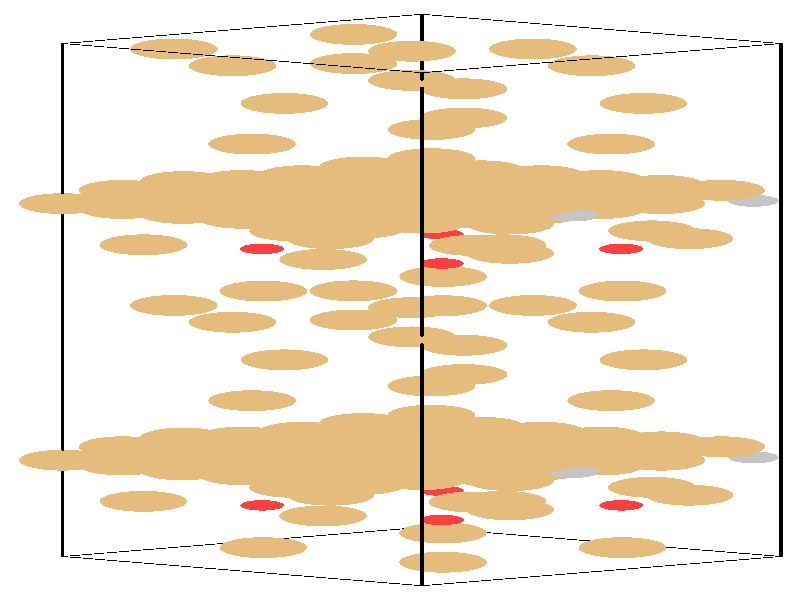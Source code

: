 #include "colors.inc"
#include "finish.inc"

global_settings {assumed_gamma 1 max_trace_level 6}
background {color White}
camera {orthographic
  right -24.13*x up 76.08*y
  direction 1.00*z
  location <0,0,50.00> look_at <0,0,0>}
light_source {<  2.00,   3.00,  40.00> color White
  area_light <0.70, 0, 0>, <0, 0.70, 0>, 3, 3
  adaptive 1 jitter}

#declare simple = finish {phong 0.7}
#declare pale = finish {ambient .5 diffuse .85 roughness .001 specular 0.200 }
#declare intermediate = finish {ambient 0.3 diffuse 0.6 specular 0.10 roughness 0.04 }
#declare vmd = finish {ambient .0 diffuse .65 phong 0.1 phong_size 40. specular 0.500 }
#declare jmol = finish {ambient .2 diffuse .6 specular 1 roughness .001 metallic}
#declare ase2 = finish {ambient 0.05 brilliance 3 diffuse 0.6 metallic specular 0.70 roughness 0.04 reflection 0.15}
#declare ase3 = finish {ambient .15 brilliance 2 diffuse .6 metallic specular 1. roughness .001 reflection .0}
#declare glass = finish {ambient .05 diffuse .3 specular 1. roughness .001}
#declare glass2 = finish {ambient .0 diffuse .3 specular 1. reflection .25 roughness .001}
#declare Rcell = 0.050;
#declare Rbond = 0.100;

#macro atom(LOC, R, COL, TRANS, FIN)
  sphere{LOC, R texture{pigment{color COL transmit TRANS} finish{FIN}}}
#end
#macro constrain(LOC, R, COL, TRANS FIN)
union{torus{R, Rcell rotate 45*z texture{pigment{color COL transmit TRANS} finish{FIN}}}
      torus{R, Rcell rotate -45*z texture{pigment{color COL transmit TRANS} finish{FIN}}}
      translate LOC}
#end

cylinder {<-10.17, -32.52, -33.83>, <  0.66, -36.23, -23.65>, Rcell pigment {Black}}
cylinder {<  0.66, -28.82, -44.00>, < 11.49, -32.52, -33.83>, Rcell pigment {Black}}
cylinder {<  0.66,  36.23, -20.33>, < 11.49,  32.52, -10.15>, Rcell pigment {Black}}
cylinder {<-10.17,  32.52, -10.15>, <  0.66,  28.82,   0.03>, Rcell pigment {Black}}
cylinder {<-10.17, -32.52, -33.83>, <  0.66, -28.82, -44.00>, Rcell pigment {Black}}
cylinder {<  0.66, -36.23, -23.65>, < 11.49, -32.52, -33.83>, Rcell pigment {Black}}
cylinder {<  0.66,  28.82,   0.03>, < 11.49,  32.52, -10.15>, Rcell pigment {Black}}
cylinder {<-10.17,  32.52, -10.15>, <  0.66,  36.23, -20.33>, Rcell pigment {Black}}
cylinder {<-10.17, -32.52, -33.83>, <-10.17,  32.52, -10.15>, Rcell pigment {Black}}
cylinder {<  0.66, -36.23, -23.65>, <  0.66,  28.82,   0.03>, Rcell pigment {Black}}
cylinder {< 11.49, -32.52, -33.83>, < 11.49,  32.52, -10.15>, Rcell pigment {Black}}
cylinder {<  0.66, -28.82, -44.00>, <  0.66,  36.23, -20.33>, Rcell pigment {Black}}
atom(<-10.17, -20.31, -29.38>, 1.32, rgb <0.78, 0.50, 0.20>, 0.0, ase3) // #0 
atom(< -8.37, -20.92, -27.68>, 1.32, rgb <0.78, 0.50, 0.20>, 0.0, ase3) // #1 
atom(< -6.56, -21.54, -25.99>, 1.32, rgb <0.78, 0.50, 0.20>, 0.0, ase3) // #2 
atom(< -8.37, -19.69, -31.08>, 1.32, rgb <0.78, 0.50, 0.20>, 0.0, ase3) // #3 
atom(< -6.56, -20.31, -29.38>, 1.32, rgb <0.78, 0.50, 0.20>, 0.0, ase3) // #4 
atom(< -4.76, -20.92, -27.68>, 1.32, rgb <0.78, 0.50, 0.20>, 0.0, ase3) // #5 
atom(< -6.56, -19.07, -32.77>, 1.32, rgb <0.78, 0.50, 0.20>, 0.0, ase3) // #6 
atom(< -4.76, -19.69, -31.08>, 1.32, rgb <0.78, 0.50, 0.20>, 0.0, ase3) // #7 
atom(< -2.95, -20.31, -29.38>, 1.32, rgb <0.78, 0.50, 0.20>, 0.0, ase3) // #8 
atom(< -8.37, -18.61, -28.76>, 1.32, rgb <0.78, 0.50, 0.20>, 0.0, ase3) // #9 
atom(< -6.56, -19.23, -27.07>, 1.32, rgb <0.78, 0.50, 0.20>, 0.0, ase3) // #10 
atom(< -4.76, -19.85, -25.37>, 1.32, rgb <0.78, 0.50, 0.20>, 0.0, ase3) // #11 
atom(< -6.56, -17.99, -30.46>, 1.32, rgb <0.78, 0.50, 0.20>, 0.0, ase3) // #12 
atom(< -4.76, -18.61, -28.76>, 1.32, rgb <0.78, 0.50, 0.20>, 0.0, ase3) // #13 
atom(< -2.95, -19.23, -27.07>, 1.32, rgb <0.78, 0.50, 0.20>, 0.0, ase3) // #14 
atom(< -4.76, -17.38, -32.15>, 1.32, rgb <0.78, 0.50, 0.20>, 0.0, ase3) // #15 
atom(< -2.95, -17.99, -30.46>, 1.32, rgb <0.78, 0.50, 0.20>, 0.0, ase3) // #16 
atom(< -1.14, -18.61, -28.76>, 1.32, rgb <0.78, 0.50, 0.20>, 0.0, ase3) // #17 
atom(<  4.30, -17.51, -28.07>, 1.32, rgb <0.78, 0.50, 0.20>, 0.0, ase3) // #18 
atom(<  1.30,  -0.72, -17.18>, 1.32, rgb <0.78, 0.50, 0.20>, 0.0, ase3) // #19 
atom(<  6.37, -12.76, -27.47>, 1.32, rgb <0.78, 0.50, 0.20>, 0.0, ase3) // #20 
atom(< -3.49,  -7.59, -25.57>, 1.32, rgb <0.78, 0.50, 0.20>, 0.0, ase3) // #21 
atom(<  8.73,   7.78, -21.14>, 1.32, rgb <0.78, 0.50, 0.20>, 0.0, ase3) // #22 
atom(< -3.23,   8.77, -14.69>, 1.32, rgb <0.78, 0.50, 0.20>, 0.0, ase3) // #23 
atom(<  0.36,  -0.97, -23.58>, 1.32, rgb <0.78, 0.50, 0.20>, 0.0, ase3) // #24 
atom(< -2.32,   5.14, -16.91>, 1.32, rgb <0.78, 0.50, 0.20>, 0.0, ase3) // #25 
atom(< -1.40,  -2.54, -18.09>, 1.32, rgb <0.78, 0.50, 0.20>, 0.0, ase3) // #26 
atom(<  6.67,   6.48, -18.04>, 0.66, rgb <1.00, 0.05, 0.05>, 0.0, ase3) // #27 
atom(<  5.24, -21.80, -24.55>, 0.76, rgb <0.56, 0.56, 0.56>, 0.0, ase3) // #28 
atom(<-10.17,  12.22, -17.54>, 1.32, rgb <0.78, 0.50, 0.20>, 0.0, ase3) // #29 
atom(< -8.37,  11.60, -15.85>, 1.32, rgb <0.78, 0.50, 0.20>, 0.0, ase3) // #30 
atom(< -6.56,  10.98, -14.15>, 1.32, rgb <0.78, 0.50, 0.20>, 0.0, ase3) // #31 
atom(< -8.37,  12.83, -19.24>, 1.32, rgb <0.78, 0.50, 0.20>, 0.0, ase3) // #32 
atom(< -6.56,  12.22, -17.54>, 1.32, rgb <0.78, 0.50, 0.20>, 0.0, ase3) // #33 
atom(< -4.76,  11.60, -15.85>, 1.32, rgb <0.78, 0.50, 0.20>, 0.0, ase3) // #34 
atom(< -6.56,  13.45, -20.93>, 1.32, rgb <0.78, 0.50, 0.20>, 0.0, ase3) // #35 
atom(< -4.76,  12.83, -19.24>, 1.32, rgb <0.78, 0.50, 0.20>, 0.0, ase3) // #36 
atom(< -2.95,  12.22, -17.54>, 1.32, rgb <0.78, 0.50, 0.20>, 0.0, ase3) // #37 
atom(< -8.37,  13.91, -16.92>, 1.32, rgb <0.78, 0.50, 0.20>, 0.0, ase3) // #38 
atom(< -6.56,  13.29, -15.23>, 1.32, rgb <0.78, 0.50, 0.20>, 0.0, ase3) // #39 
atom(< -4.76,  12.68, -13.53>, 1.32, rgb <0.78, 0.50, 0.20>, 0.0, ase3) // #40 
atom(< -6.56,  14.53, -18.62>, 1.32, rgb <0.78, 0.50, 0.20>, 0.0, ase3) // #41 
atom(< -4.76,  13.91, -16.92>, 1.32, rgb <0.78, 0.50, 0.20>, 0.0, ase3) // #42 
atom(< -2.95,  13.29, -15.23>, 1.32, rgb <0.78, 0.50, 0.20>, 0.0, ase3) // #43 
atom(< -4.76,  15.15, -20.32>, 1.32, rgb <0.78, 0.50, 0.20>, 0.0, ase3) // #44 
atom(< -2.95,  14.53, -18.62>, 1.32, rgb <0.78, 0.50, 0.20>, 0.0, ase3) // #45 
atom(< -1.14,  13.91, -16.92>, 1.32, rgb <0.78, 0.50, 0.20>, 0.0, ase3) // #46 
atom(<  4.30,  15.01, -16.24>, 1.32, rgb <0.78, 0.50, 0.20>, 0.0, ase3) // #47 
atom(<  1.30, -33.25, -29.02>, 1.32, rgb <0.78, 0.50, 0.20>, 0.0, ase3) // #48 
atom(<  6.37,  19.77, -15.63>, 1.32, rgb <0.78, 0.50, 0.20>, 0.0, ase3) // #49 
atom(< -3.49,  24.93, -13.73>, 1.32, rgb <0.78, 0.50, 0.20>, 0.0, ase3) // #50 
atom(<  8.73, -24.75, -32.98>, 1.32, rgb <0.78, 0.50, 0.20>, 0.0, ase3) // #51 
atom(< -3.23, -23.75, -26.52>, 1.32, rgb <0.78, 0.50, 0.20>, 0.0, ase3) // #52 
atom(<  0.36,  31.55, -11.74>, 1.32, rgb <0.78, 0.50, 0.20>, 0.0, ase3) // #53 
atom(< -2.32, -27.38, -28.75>, 1.32, rgb <0.78, 0.50, 0.20>, 0.0, ase3) // #54 
atom(< -1.40,  29.98,  -6.25>, 1.32, rgb <0.78, 0.50, 0.20>, 0.0, ase3) // #55 
atom(<  6.67, -26.04, -29.88>, 0.66, rgb <1.00, 0.05, 0.05>, 0.0, ase3) // #56 
atom(<  5.24,  10.73, -12.72>, 0.76, rgb <0.56, 0.56, 0.56>, 0.0, ase3) // #57 
atom(< -4.76, -18.45, -34.47>, 1.32, rgb <0.78, 0.50, 0.20>, 0.0, ase3) // #58 
atom(< -2.95, -19.07, -32.77>, 1.32, rgb <0.78, 0.50, 0.20>, 0.0, ase3) // #59 
atom(< -1.15, -19.69, -31.08>, 1.32, rgb <0.78, 0.50, 0.20>, 0.0, ase3) // #60 
atom(< -2.95, -17.84, -36.16>, 1.32, rgb <0.78, 0.50, 0.20>, 0.0, ase3) // #61 
atom(< -1.15, -18.45, -34.47>, 1.32, rgb <0.78, 0.50, 0.20>, 0.0, ase3) // #62 
atom(<  0.66, -19.07, -32.77>, 1.32, rgb <0.78, 0.50, 0.20>, 0.0, ase3) // #63 
atom(< -1.15, -17.22, -37.86>, 1.32, rgb <0.78, 0.50, 0.20>, 0.0, ase3) // #64 
atom(<  0.66, -17.84, -36.16>, 1.32, rgb <0.78, 0.50, 0.20>, 0.0, ase3) // #65 
atom(<  2.46, -18.45, -34.47>, 1.32, rgb <0.78, 0.50, 0.20>, 0.0, ase3) // #66 
atom(< -2.95, -16.76, -33.85>, 1.32, rgb <0.78, 0.50, 0.20>, 0.0, ase3) // #67 
atom(< -1.15, -17.38, -32.15>, 1.32, rgb <0.78, 0.50, 0.20>, 0.0, ase3) // #68 
atom(<  0.66, -17.99, -30.46>, 1.32, rgb <0.78, 0.50, 0.20>, 0.0, ase3) // #69 
atom(< -1.15, -16.14, -35.55>, 1.32, rgb <0.78, 0.50, 0.20>, 0.0, ase3) // #70 
atom(<  0.66, -16.76, -33.85>, 1.32, rgb <0.78, 0.50, 0.20>, 0.0, ase3) // #71 
atom(<  2.46, -17.38, -32.15>, 1.32, rgb <0.78, 0.50, 0.20>, 0.0, ase3) // #72 
atom(<  0.66, -15.52, -37.24>, 1.32, rgb <0.78, 0.50, 0.20>, 0.0, ase3) // #73 
atom(<  2.46, -16.14, -35.55>, 1.32, rgb <0.78, 0.50, 0.20>, 0.0, ase3) // #74 
atom(<  4.27, -16.76, -33.85>, 1.32, rgb <0.78, 0.50, 0.20>, 0.0, ase3) // #75 
atom(< -1.12, -19.37, -22.99>, 1.32, rgb <0.78, 0.50, 0.20>, 0.0, ase3) // #76 
atom(<  6.71,   1.13, -22.27>, 1.32, rgb <0.78, 0.50, 0.20>, 0.0, ase3) // #77 
atom(<  0.95, -14.61, -22.38>, 1.32, rgb <0.78, 0.50, 0.20>, 0.0, ase3) // #78 
atom(<  1.92,  -5.74, -30.65>, 1.32, rgb <0.78, 0.50, 0.20>, 0.0, ase3) // #79 
atom(<  3.32,   5.92, -16.06>, 1.32, rgb <0.78, 0.50, 0.20>, 0.0, ase3) // #80 
atom(<  2.19,  10.62, -19.78>, 1.32, rgb <0.78, 0.50, 0.20>, 0.0, ase3) // #81 
atom(< -5.05,  -2.82, -18.49>, 1.32, rgb <0.78, 0.50, 0.20>, 0.0, ase3) // #82 
atom(<  3.09,   7.00, -22.00>, 1.32, rgb <0.78, 0.50, 0.20>, 0.0, ase3) // #83 
atom(<  4.01,  -0.69, -23.18>, 1.32, rgb <0.78, 0.50, 0.20>, 0.0, ase3) // #84 
atom(<  1.26,   4.63, -12.95>, 0.66, rgb <1.00, 0.05, 0.05>, 0.0, ase3) // #85 
atom(< 10.66, -19.95, -29.64>, 0.76, rgb <0.56, 0.56, 0.56>, 0.0, ase3) // #86 
atom(< -4.76,  14.07, -22.63>, 1.32, rgb <0.78, 0.50, 0.20>, 0.0, ase3) // #87 
atom(< -2.95,  13.45, -20.93>, 1.32, rgb <0.78, 0.50, 0.20>, 0.0, ase3) // #88 
atom(< -1.15,  12.83, -19.24>, 1.32, rgb <0.78, 0.50, 0.20>, 0.0, ase3) // #89 
atom(< -2.95,  14.69, -24.33>, 1.32, rgb <0.78, 0.50, 0.20>, 0.0, ase3) // #90 
atom(< -1.15,  14.07, -22.63>, 1.32, rgb <0.78, 0.50, 0.20>, 0.0, ase3) // #91 
atom(<  0.66,  13.45, -20.93>, 1.32, rgb <0.78, 0.50, 0.20>, 0.0, ase3) // #92 
atom(< -1.15,  15.30, -26.02>, 1.32, rgb <0.78, 0.50, 0.20>, 0.0, ase3) // #93 
atom(<  0.66,  14.69, -24.33>, 1.32, rgb <0.78, 0.50, 0.20>, 0.0, ase3) // #94 
atom(<  2.46,  14.07, -22.63>, 1.32, rgb <0.78, 0.50, 0.20>, 0.0, ase3) // #95 
atom(< -2.95,  15.76, -22.01>, 1.32, rgb <0.78, 0.50, 0.20>, 0.0, ase3) // #96 
atom(< -1.15,  15.15, -20.32>, 1.32, rgb <0.78, 0.50, 0.20>, 0.0, ase3) // #97 
atom(<  0.66,  14.53, -18.62>, 1.32, rgb <0.78, 0.50, 0.20>, 0.0, ase3) // #98 
atom(< -1.15,  16.38, -23.71>, 1.32, rgb <0.78, 0.50, 0.20>, 0.0, ase3) // #99 
atom(<  0.66,  15.76, -22.01>, 1.32, rgb <0.78, 0.50, 0.20>, 0.0, ase3) // #100 
atom(<  2.46,  15.15, -20.32>, 1.32, rgb <0.78, 0.50, 0.20>, 0.0, ase3) // #101 
atom(<  0.66,  17.00, -25.41>, 1.32, rgb <0.78, 0.50, 0.20>, 0.0, ase3) // #102 
atom(<  2.46,  16.38, -23.71>, 1.32, rgb <0.78, 0.50, 0.20>, 0.0, ase3) // #103 
atom(<  4.27,  15.76, -22.01>, 1.32, rgb <0.78, 0.50, 0.20>, 0.0, ase3) // #104 
atom(< -1.12,  13.16, -11.15>, 1.32, rgb <0.78, 0.50, 0.20>, 0.0, ase3) // #105 
atom(<  6.71, -31.40, -34.11>, 1.32, rgb <0.78, 0.50, 0.20>, 0.0, ase3) // #106 
atom(<  0.95,  17.92, -10.55>, 1.32, rgb <0.78, 0.50, 0.20>, 0.0, ase3) // #107 
atom(<  1.92,  26.78, -18.82>, 1.32, rgb <0.78, 0.50, 0.20>, 0.0, ase3) // #108 
atom(<  3.32, -26.60, -27.89>, 1.32, rgb <0.78, 0.50, 0.20>, 0.0, ase3) // #109 
atom(<  2.19, -21.90, -31.61>, 1.32, rgb <0.78, 0.50, 0.20>, 0.0, ase3) // #110 
atom(< -5.05,  29.70,  -6.65>, 1.32, rgb <0.78, 0.50, 0.20>, 0.0, ase3) // #111 
atom(<  3.09, -25.53, -33.84>, 1.32, rgb <0.78, 0.50, 0.20>, 0.0, ase3) // #112 
atom(<  4.01,  31.83, -11.34>, 1.32, rgb <0.78, 0.50, 0.20>, 0.0, ase3) // #113 
atom(<  1.26, -27.89, -24.79>, 0.66, rgb <1.00, 0.05, 0.05>, 0.0, ase3) // #114 
atom(< 10.66,  12.58, -17.81>, 0.76, rgb <0.56, 0.56, 0.56>, 0.0, ase3) // #115 
atom(< -4.76, -22.16, -24.29>, 1.32, rgb <0.78, 0.50, 0.20>, 0.0, ase3) // #116 
atom(< -2.95, -22.78, -22.59>, 1.32, rgb <0.78, 0.50, 0.20>, 0.0, ase3) // #117 
atom(< -1.14, -23.39, -20.90>, 1.32, rgb <0.78, 0.50, 0.20>, 0.0, ase3) // #118 
atom(< -2.95, -21.54, -25.99>, 1.32, rgb <0.78, 0.50, 0.20>, 0.0, ase3) // #119 
atom(< -1.15, -22.16, -24.29>, 1.32, rgb <0.78, 0.50, 0.20>, 0.0, ase3) // #120 
atom(<  0.66, -22.78, -22.59>, 1.32, rgb <0.78, 0.50, 0.20>, 0.0, ase3) // #121 
atom(< -1.15, -20.92, -27.68>, 1.32, rgb <0.78, 0.50, 0.20>, 0.0, ase3) // #122 
atom(<  0.66, -21.54, -25.99>, 1.32, rgb <0.78, 0.50, 0.20>, 0.0, ase3) // #123 
atom(<  2.46, -22.16, -24.29>, 1.32, rgb <0.78, 0.50, 0.20>, 0.0, ase3) // #124 
atom(< -2.95, -20.46, -23.67>, 1.32, rgb <0.78, 0.50, 0.20>, 0.0, ase3) // #125 
atom(< -1.15, -21.08, -21.98>, 1.32, rgb <0.78, 0.50, 0.20>, 0.0, ase3) // #126 
atom(<  0.66, -21.70, -20.28>, 1.32, rgb <0.78, 0.50, 0.20>, 0.0, ase3) // #127 
atom(< -1.15, -19.85, -25.37>, 1.32, rgb <0.78, 0.50, 0.20>, 0.0, ase3) // #128 
atom(<  0.66, -20.46, -23.67>, 1.32, rgb <0.78, 0.50, 0.20>, 0.0, ase3) // #129 
atom(<  2.46, -21.08, -21.98>, 1.32, rgb <0.78, 0.50, 0.20>, 0.0, ase3) // #130 
atom(<  0.66, -19.23, -27.07>, 1.32, rgb <0.78, 0.50, 0.20>, 0.0, ase3) // #131 
atom(<  2.46, -19.85, -25.37>, 1.32, rgb <0.78, 0.50, 0.20>, 0.0, ase3) // #132 
atom(<  4.27, -20.46, -23.67>, 1.32, rgb <0.78, 0.50, 0.20>, 0.0, ase3) // #133 
atom(< -1.12, -15.66, -33.16>, 1.32, rgb <0.78, 0.50, 0.20>, 0.0, ase3) // #134 
atom(< -4.12,   1.13, -22.27>, 1.32, rgb <0.78, 0.50, 0.20>, 0.0, ase3) // #135 
atom(<  0.95, -10.90, -32.56>, 1.32, rgb <0.78, 0.50, 0.20>, 0.0, ase3) // #136 
atom(<  1.92,  -9.45, -20.48>, 1.32, rgb <0.78, 0.50, 0.20>, 0.0, ase3) // #137 
atom(<  3.32,   9.63, -26.23>, 1.32, rgb <0.78, 0.50, 0.20>, 0.0, ase3) // #138 
atom(<  2.19,   6.92,  -9.60>, 1.32, rgb <0.78, 0.50, 0.20>, 0.0, ase3) // #139 
atom(<  5.78,  -2.82, -18.49>, 1.32, rgb <0.78, 0.50, 0.20>, 0.0, ase3) // #140 
atom(< -7.74,   7.00, -22.00>, 1.32, rgb <0.78, 0.50, 0.20>, 0.0, ase3) // #141 
atom(< -6.82,  -0.69, -23.18>, 1.32, rgb <0.78, 0.50, 0.20>, 0.0, ase3) // #142 
atom(<  1.26,   8.33, -23.13>, 0.66, rgb <1.00, 0.05, 0.05>, 0.0, ase3) // #143 
atom(< -0.17, -19.95, -29.64>, 0.76, rgb <0.56, 0.56, 0.56>, 0.0, ase3) // #144 
atom(< -4.76,  10.36, -12.45>, 1.32, rgb <0.78, 0.50, 0.20>, 0.0, ase3) // #145 
atom(< -2.95,   9.75, -10.76>, 1.32, rgb <0.78, 0.50, 0.20>, 0.0, ase3) // #146 
atom(< -1.14,   9.13,  -9.06>, 1.32, rgb <0.78, 0.50, 0.20>, 0.0, ase3) // #147 
atom(< -2.95,  10.98, -14.15>, 1.32, rgb <0.78, 0.50, 0.20>, 0.0, ase3) // #148 
atom(< -1.15,  10.36, -12.45>, 1.32, rgb <0.78, 0.50, 0.20>, 0.0, ase3) // #149 
atom(<  0.66,   9.75, -10.76>, 1.32, rgb <0.78, 0.50, 0.20>, 0.0, ase3) // #150 
atom(< -1.15,  11.60, -15.85>, 1.32, rgb <0.78, 0.50, 0.20>, 0.0, ase3) // #151 
atom(<  0.66,  10.98, -14.15>, 1.32, rgb <0.78, 0.50, 0.20>, 0.0, ase3) // #152 
atom(<  2.46,  10.36, -12.45>, 1.32, rgb <0.78, 0.50, 0.20>, 0.0, ase3) // #153 
atom(< -2.95,  12.06, -11.84>, 1.32, rgb <0.78, 0.50, 0.20>, 0.0, ase3) // #154 
atom(< -1.15,  11.44, -10.14>, 1.32, rgb <0.78, 0.50, 0.20>, 0.0, ase3) // #155 
atom(<  0.66,  10.83,  -8.44>, 1.32, rgb <0.78, 0.50, 0.20>, 0.0, ase3) // #156 
atom(< -1.15,  12.68, -13.53>, 1.32, rgb <0.78, 0.50, 0.20>, 0.0, ase3) // #157 
atom(<  0.66,  12.06, -11.84>, 1.32, rgb <0.78, 0.50, 0.20>, 0.0, ase3) // #158 
atom(<  2.46,  11.44, -10.14>, 1.32, rgb <0.78, 0.50, 0.20>, 0.0, ase3) // #159 
atom(<  0.66,  13.29, -15.23>, 1.32, rgb <0.78, 0.50, 0.20>, 0.0, ase3) // #160 
atom(<  2.46,  12.68, -13.53>, 1.32, rgb <0.78, 0.50, 0.20>, 0.0, ase3) // #161 
atom(<  4.27,  12.06, -11.84>, 1.32, rgb <0.78, 0.50, 0.20>, 0.0, ase3) // #162 
atom(< -1.12,  16.86, -21.33>, 1.32, rgb <0.78, 0.50, 0.20>, 0.0, ase3) // #163 
atom(< -4.12, -31.40, -34.11>, 1.32, rgb <0.78, 0.50, 0.20>, 0.0, ase3) // #164 
atom(<  0.95,  21.62, -20.72>, 1.32, rgb <0.78, 0.50, 0.20>, 0.0, ase3) // #165 
atom(<  1.92,  23.08,  -8.64>, 1.32, rgb <0.78, 0.50, 0.20>, 0.0, ase3) // #166 
atom(<  3.32, -22.90, -38.07>, 1.32, rgb <0.78, 0.50, 0.20>, 0.0, ase3) // #167 
atom(<  2.19, -25.61, -21.44>, 1.32, rgb <0.78, 0.50, 0.20>, 0.0, ase3) // #168 
atom(<  5.78,  29.70,  -6.65>, 1.32, rgb <0.78, 0.50, 0.20>, 0.0, ase3) // #169 
atom(< -7.74, -25.53, -33.84>, 1.32, rgb <0.78, 0.50, 0.20>, 0.0, ase3) // #170 
atom(< -6.82,  31.83, -11.34>, 1.32, rgb <0.78, 0.50, 0.20>, 0.0, ase3) // #171 
atom(<  1.26, -24.19, -34.97>, 0.66, rgb <1.00, 0.05, 0.05>, 0.0, ase3) // #172 
atom(< -0.17,  12.58, -17.81>, 0.76, rgb <0.56, 0.56, 0.56>, 0.0, ase3) // #173 
atom(<  0.66, -20.31, -29.38>, 1.32, rgb <0.78, 0.50, 0.20>, 0.0, ase3) // #174 
atom(<  2.46, -20.92, -27.68>, 1.32, rgb <0.78, 0.50, 0.20>, 0.0, ase3) // #175 
atom(<  4.27, -21.54, -25.99>, 1.32, rgb <0.78, 0.50, 0.20>, 0.0, ase3) // #176 
atom(<  2.46, -19.69, -31.08>, 1.32, rgb <0.78, 0.50, 0.20>, 0.0, ase3) // #177 
atom(<  4.27, -20.31, -29.38>, 1.32, rgb <0.78, 0.50, 0.20>, 0.0, ase3) // #178 
atom(<  6.07, -20.92, -27.68>, 1.32, rgb <0.78, 0.50, 0.20>, 0.0, ase3) // #179 
atom(<  4.27, -19.07, -32.77>, 1.32, rgb <0.78, 0.50, 0.20>, 0.0, ase3) // #180 
atom(<  6.07, -19.69, -31.08>, 1.32, rgb <0.78, 0.50, 0.20>, 0.0, ase3) // #181 
atom(<  7.88, -20.31, -29.38>, 1.32, rgb <0.78, 0.50, 0.20>, 0.0, ase3) // #182 
atom(<  2.46, -18.61, -28.76>, 1.32, rgb <0.78, 0.50, 0.20>, 0.0, ase3) // #183 
atom(<  4.27, -19.23, -27.07>, 1.32, rgb <0.78, 0.50, 0.20>, 0.0, ase3) // #184 
atom(<  6.07, -19.85, -25.37>, 1.32, rgb <0.78, 0.50, 0.20>, 0.0, ase3) // #185 
atom(<  4.27, -17.99, -30.46>, 1.32, rgb <0.78, 0.50, 0.20>, 0.0, ase3) // #186 
atom(<  6.07, -18.61, -28.76>, 1.32, rgb <0.78, 0.50, 0.20>, 0.0, ase3) // #187 
atom(<  7.88, -19.23, -27.07>, 1.32, rgb <0.78, 0.50, 0.20>, 0.0, ase3) // #188 
atom(<  6.07, -17.38, -32.15>, 1.32, rgb <0.78, 0.50, 0.20>, 0.0, ase3) // #189 
atom(<  7.88, -17.99, -30.46>, 1.32, rgb <0.78, 0.50, 0.20>, 0.0, ase3) // #190 
atom(<  9.69, -18.61, -28.76>, 1.32, rgb <0.78, 0.50, 0.20>, 0.0, ase3) // #191 
atom(< -6.53, -17.51, -28.07>, 1.32, rgb <0.78, 0.50, 0.20>, 0.0, ase3) // #192 
atom(<  1.30,   2.98, -27.36>, 1.32, rgb <0.78, 0.50, 0.20>, 0.0, ase3) // #193 
atom(< -4.46, -12.76, -27.47>, 1.32, rgb <0.78, 0.50, 0.20>, 0.0, ase3) // #194 
atom(<  7.34,  -7.59, -25.57>, 1.32, rgb <0.78, 0.50, 0.20>, 0.0, ase3) // #195 
atom(< -2.10,   7.78, -21.14>, 1.32, rgb <0.78, 0.50, 0.20>, 0.0, ase3) // #196 
atom(<  7.60,   8.77, -14.69>, 1.32, rgb <0.78, 0.50, 0.20>, 0.0, ase3) // #197 
atom(<  0.36,  -4.68, -13.40>, 1.32, rgb <0.78, 0.50, 0.20>, 0.0, ase3) // #198 
atom(< -2.32,   8.85, -27.09>, 1.32, rgb <0.78, 0.50, 0.20>, 0.0, ase3) // #199 
atom(< -1.40,   1.16, -28.27>, 1.32, rgb <0.78, 0.50, 0.20>, 0.0, ase3) // #200 
atom(< -4.16,   6.48, -18.04>, 0.66, rgb <1.00, 0.05, 0.05>, 0.0, ase3) // #201 
atom(<  5.24, -18.09, -34.73>, 0.76, rgb <0.56, 0.56, 0.56>, 0.0, ase3) // #202 
atom(<  0.66,  12.22, -17.54>, 1.32, rgb <0.78, 0.50, 0.20>, 0.0, ase3) // #203 
atom(<  2.46,  11.60, -15.85>, 1.32, rgb <0.78, 0.50, 0.20>, 0.0, ase3) // #204 
atom(<  4.27,  10.98, -14.15>, 1.32, rgb <0.78, 0.50, 0.20>, 0.0, ase3) // #205 
atom(<  2.46,  12.83, -19.24>, 1.32, rgb <0.78, 0.50, 0.20>, 0.0, ase3) // #206 
atom(<  4.27,  12.22, -17.54>, 1.32, rgb <0.78, 0.50, 0.20>, 0.0, ase3) // #207 
atom(<  6.07,  11.60, -15.85>, 1.32, rgb <0.78, 0.50, 0.20>, 0.0, ase3) // #208 
atom(<  4.27,  13.45, -20.93>, 1.32, rgb <0.78, 0.50, 0.20>, 0.0, ase3) // #209 
atom(<  6.07,  12.83, -19.24>, 1.32, rgb <0.78, 0.50, 0.20>, 0.0, ase3) // #210 
atom(<  7.88,  12.22, -17.54>, 1.32, rgb <0.78, 0.50, 0.20>, 0.0, ase3) // #211 
atom(<  2.46,  13.91, -16.92>, 1.32, rgb <0.78, 0.50, 0.20>, 0.0, ase3) // #212 
atom(<  4.27,  13.29, -15.23>, 1.32, rgb <0.78, 0.50, 0.20>, 0.0, ase3) // #213 
atom(<  6.07,  12.68, -13.53>, 1.32, rgb <0.78, 0.50, 0.20>, 0.0, ase3) // #214 
atom(<  4.27,  14.53, -18.62>, 1.32, rgb <0.78, 0.50, 0.20>, 0.0, ase3) // #215 
atom(<  6.07,  13.91, -16.92>, 1.32, rgb <0.78, 0.50, 0.20>, 0.0, ase3) // #216 
atom(<  7.88,  13.29, -15.23>, 1.32, rgb <0.78, 0.50, 0.20>, 0.0, ase3) // #217 
atom(<  6.07,  15.15, -20.32>, 1.32, rgb <0.78, 0.50, 0.20>, 0.0, ase3) // #218 
atom(<  7.88,  14.53, -18.62>, 1.32, rgb <0.78, 0.50, 0.20>, 0.0, ase3) // #219 
atom(<  9.69,  13.91, -16.92>, 1.32, rgb <0.78, 0.50, 0.20>, 0.0, ase3) // #220 
atom(< -6.53,  15.01, -16.24>, 1.32, rgb <0.78, 0.50, 0.20>, 0.0, ase3) // #221 
atom(<  1.30, -29.54, -39.20>, 1.32, rgb <0.78, 0.50, 0.20>, 0.0, ase3) // #222 
atom(< -4.46,  19.77, -15.63>, 1.32, rgb <0.78, 0.50, 0.20>, 0.0, ase3) // #223 
atom(<  7.34,  24.93, -13.73>, 1.32, rgb <0.78, 0.50, 0.20>, 0.0, ase3) // #224 
atom(< -2.10, -24.75, -32.98>, 1.32, rgb <0.78, 0.50, 0.20>, 0.0, ase3) // #225 
atom(<  7.60, -23.75, -26.52>, 1.32, rgb <0.78, 0.50, 0.20>, 0.0, ase3) // #226 
atom(<  0.36,  27.85,  -1.57>, 1.32, rgb <0.78, 0.50, 0.20>, 0.0, ase3) // #227 
atom(< -2.32, -23.67, -38.92>, 1.32, rgb <0.78, 0.50, 0.20>, 0.0, ase3) // #228 
atom(< -1.40,  33.68, -16.43>, 1.32, rgb <0.78, 0.50, 0.20>, 0.0, ase3) // #229 
atom(< -4.16, -26.04, -29.88>, 0.66, rgb <1.00, 0.05, 0.05>, 0.0, ase3) // #230 
atom(<  5.24,  14.43, -22.89>, 0.76, rgb <0.56, 0.56, 0.56>, 0.0, ase3) // #231 
